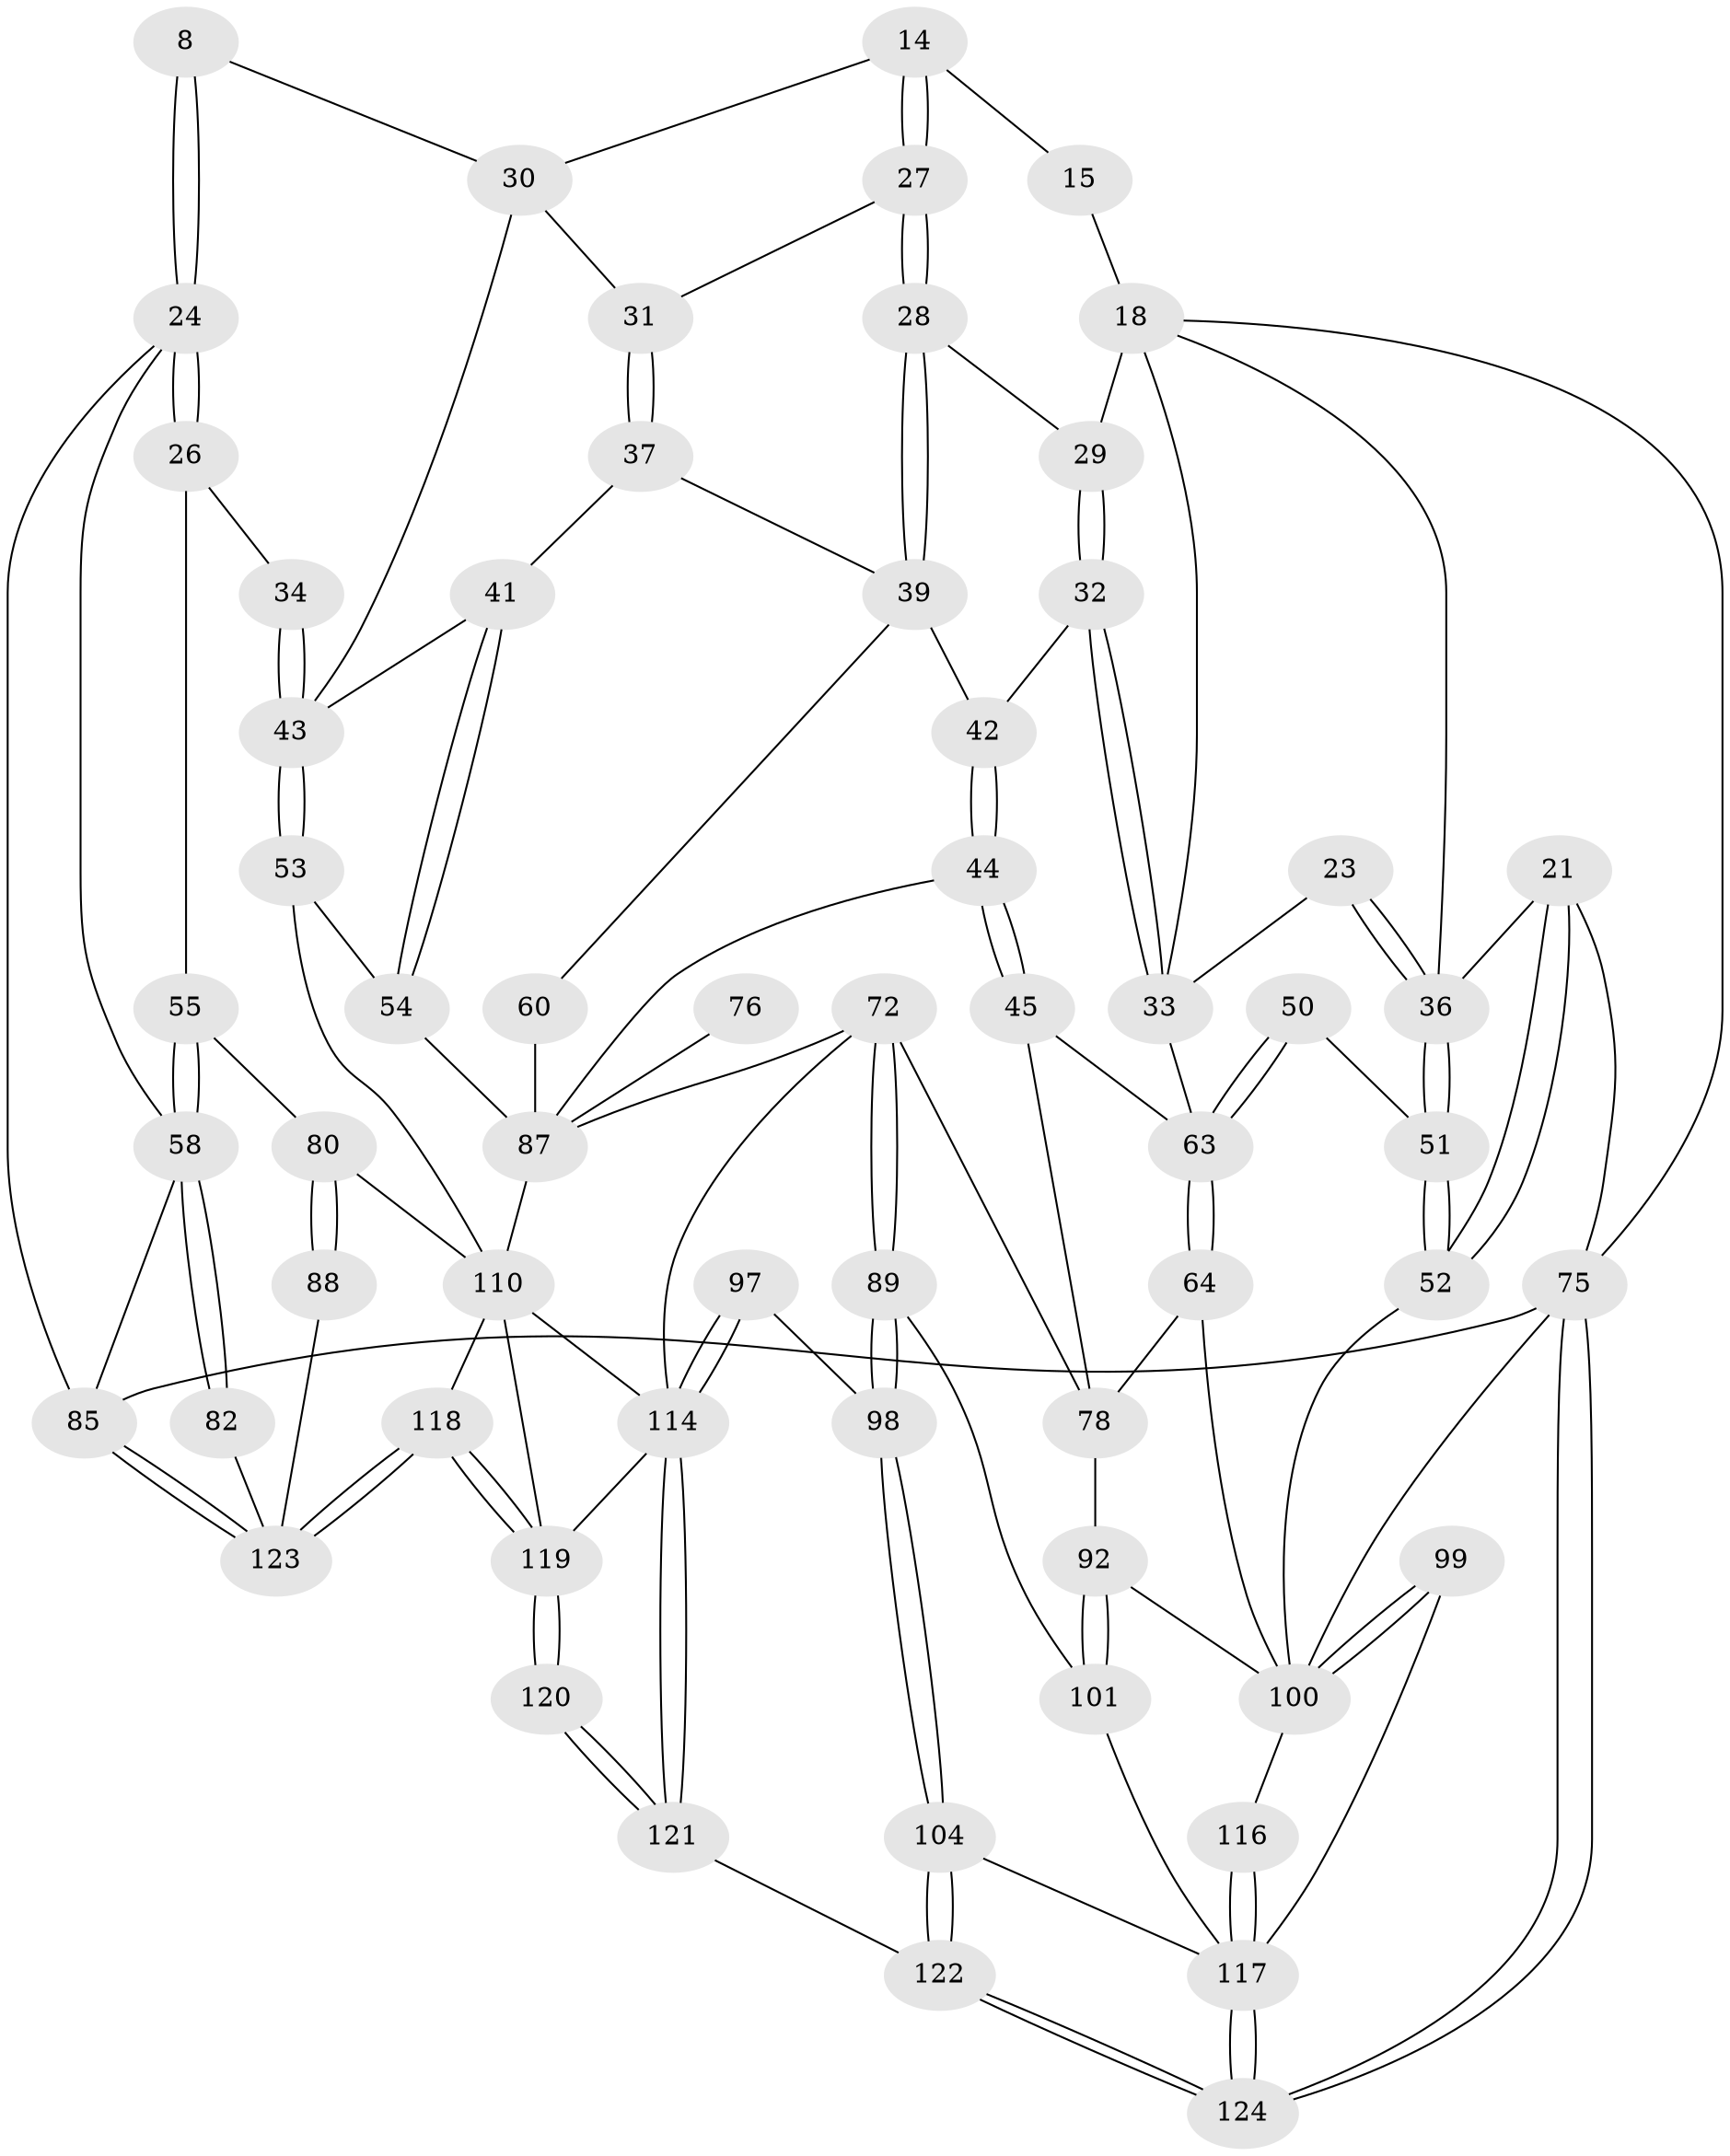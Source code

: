 // original degree distribution, {3: 0.016129032258064516, 6: 0.20967741935483872, 5: 0.5483870967741935, 4: 0.22580645161290322}
// Generated by graph-tools (version 1.1) at 2025/01/03/09/25 05:01:06]
// undirected, 62 vertices, 140 edges
graph export_dot {
graph [start="1"]
  node [color=gray90,style=filled];
  8 [pos="+0.6393982992591319+0.12728340120102274"];
  14 [pos="+0.46578649539673594+0.1110741078545694",super="+10+6"];
  15 [pos="+0.29245563172016664+0",super="+5"];
  18 [pos="+0.16967577124852948+0.07708595921098425",super="+4+17"];
  21 [pos="+0+0"];
  23 [pos="+0.13876601678981623+0.23864524849132618"];
  24 [pos="+0.7470293094358957+0.1872069951933309",super="+11+7"];
  26 [pos="+0.7680143938857745+0.24714153926948282"];
  27 [pos="+0.45929961007236286+0.128395211192376"];
  28 [pos="+0.4235367582635174+0.17568723284644946"];
  29 [pos="+0.3124132108484218+0.1583411390711625"];
  30 [pos="+0.6016361032130279+0.1946768767296967",super="+9"];
  31 [pos="+0.552184622448767+0.2192323126558068"];
  32 [pos="+0.28866835425000265+0.25587861097102504"];
  33 [pos="+0.23278101681297542+0.2745750383044631",super="+22"];
  34 [pos="+0.7572746689526958+0.26349661267574204"];
  36 [pos="+0.12459729595197176+0.2425741714529361",super="+20"];
  37 [pos="+0.5049628850257459+0.3154855278426405"];
  39 [pos="+0.4271761003677641+0.23268392490689072",super="+38"];
  41 [pos="+0.5939946680474524+0.3020120680258199"];
  42 [pos="+0.331751253968162+0.27944962796520123"];
  43 [pos="+0.7364771430259154+0.35041231757100905",super="+40+35"];
  44 [pos="+0.35550074771732565+0.3942748115735185"];
  45 [pos="+0.3059195506966409+0.4215991529848998"];
  50 [pos="+0.1100921220876914+0.390894805005437"];
  51 [pos="+0.08316803650193182+0.32217398416061516"];
  52 [pos="+0+0.3125864961202448"];
  53 [pos="+0.7362390382248242+0.3524424230486311"];
  54 [pos="+0.6562817902447484+0.38084862205997344"];
  55 [pos="+1+0.2702107453858114",super="+25"];
  58 [pos="+1+0.24390956821815993",super="+13"];
  60 [pos="+0.5686159171036317+0.46556900972376625",super="+48"];
  63 [pos="+0.10119716219938678+0.4608797923023822",super="+46+47"];
  64 [pos="+0.09396153410555162+0.49513485785684064"];
  72 [pos="+0.3347778259120816+0.587930356080123",super="+71"];
  75 [pos="+0+1",super="+3"];
  76 [pos="+0.4214973135613906+0.5373595129026122"];
  78 [pos="+0.15370921451978112+0.5069846214039837",super="+73"];
  80 [pos="+0.7016646911201939+0.5858284109820124",super="+79"];
  82 [pos="+1+0.5986888203296054"];
  85 [pos="+1+1",super="+2"];
  87 [pos="+0.6107981147293315+0.5929220296321879",super="+62+77+70+69+49+59+68"];
  88 [pos="+0.8433565088206418+0.6628899948599793",super="+84"];
  89 [pos="+0.2886004909119861+0.6128055435095353"];
  92 [pos="+0.09411272305182726+0.6230337055199574",super="+91"];
  97 [pos="+0.41261376686875867+0.7769061645035035"];
  98 [pos="+0.3332463330030951+0.8072132916255653"];
  99 [pos="+0+0.7517934056464749"];
  100 [pos="+0+0.7651709250584795",super="+74+93"];
  101 [pos="+0.18564584449039812+0.709104415113397",super="+90"];
  104 [pos="+0.2746924764363165+0.8487068477099743"];
  110 [pos="+0.7218234903602151+0.8075501794293752",super="+94+109"];
  114 [pos="+0.4776049394534527+0.9080954078694634",super="+113+96"];
  116 [pos="+0.07344834552509395+0.8976967912074973"];
  117 [pos="+0.09448950141267241+0.9584475634631954",super="+105+102+103"];
  118 [pos="+0.7450419718663458+1",super="+108"];
  119 [pos="+0.6894560439417827+1",super="+111+112"];
  120 [pos="+0.5775177557698176+1"];
  121 [pos="+0.4807519678842317+1"];
  122 [pos="+0.3830253831757434+1"];
  123 [pos="+0.8196500125222471+1",super="+115+86+107"];
  124 [pos="+0+1"];
  8 -- 24 [weight=2];
  8 -- 24;
  8 -- 30;
  14 -- 15 [weight=2];
  14 -- 27;
  14 -- 27;
  14 -- 30;
  15 -- 18 [weight=2];
  18 -- 75;
  18 -- 29;
  18 -- 36;
  18 -- 33;
  21 -- 52;
  21 -- 52;
  21 -- 75;
  21 -- 36;
  23 -- 36 [weight=2];
  23 -- 36;
  23 -- 33;
  24 -- 26;
  24 -- 26;
  24 -- 85;
  24 -- 58;
  26 -- 34;
  26 -- 55;
  27 -- 28;
  27 -- 28;
  27 -- 31;
  28 -- 29;
  28 -- 39;
  28 -- 39;
  29 -- 32;
  29 -- 32;
  30 -- 31;
  30 -- 43;
  31 -- 37;
  31 -- 37;
  32 -- 33;
  32 -- 33;
  32 -- 42;
  33 -- 63;
  34 -- 43 [weight=2];
  34 -- 43;
  36 -- 51;
  36 -- 51;
  37 -- 41;
  37 -- 39;
  39 -- 42;
  39 -- 60;
  41 -- 54;
  41 -- 54;
  41 -- 43;
  42 -- 44;
  42 -- 44;
  43 -- 53;
  43 -- 53;
  44 -- 45;
  44 -- 45;
  44 -- 87;
  45 -- 63;
  45 -- 78;
  50 -- 51;
  50 -- 63 [weight=2];
  50 -- 63;
  51 -- 52;
  51 -- 52;
  52 -- 100;
  53 -- 54;
  53 -- 110;
  54 -- 87;
  55 -- 58 [weight=2];
  55 -- 58;
  55 -- 80;
  58 -- 82;
  58 -- 82;
  58 -- 85;
  60 -- 87 [weight=3];
  63 -- 64;
  63 -- 64;
  64 -- 78;
  64 -- 100;
  72 -- 89;
  72 -- 89;
  72 -- 78;
  72 -- 87;
  72 -- 114;
  75 -- 124;
  75 -- 124;
  75 -- 85 [weight=2];
  75 -- 100;
  76 -- 87 [weight=3];
  78 -- 92;
  80 -- 88 [weight=2];
  80 -- 88;
  80 -- 110 [weight=2];
  82 -- 123 [weight=2];
  85 -- 123 [weight=2];
  85 -- 123;
  87 -- 110 [weight=2];
  88 -- 123 [weight=2];
  89 -- 98;
  89 -- 98;
  89 -- 101;
  92 -- 101 [weight=2];
  92 -- 101;
  92 -- 100;
  97 -- 98;
  97 -- 114 [weight=2];
  97 -- 114;
  98 -- 104;
  98 -- 104;
  99 -- 100 [weight=2];
  99 -- 100;
  99 -- 117;
  100 -- 116;
  101 -- 117;
  104 -- 122;
  104 -- 122;
  104 -- 117;
  110 -- 119;
  110 -- 118;
  110 -- 114;
  114 -- 121;
  114 -- 121;
  114 -- 119;
  116 -- 117 [weight=2];
  116 -- 117;
  117 -- 124;
  117 -- 124;
  118 -- 119;
  118 -- 119;
  118 -- 123 [weight=2];
  118 -- 123;
  119 -- 120 [weight=2];
  119 -- 120;
  120 -- 121;
  120 -- 121;
  121 -- 122;
  122 -- 124;
  122 -- 124;
}
